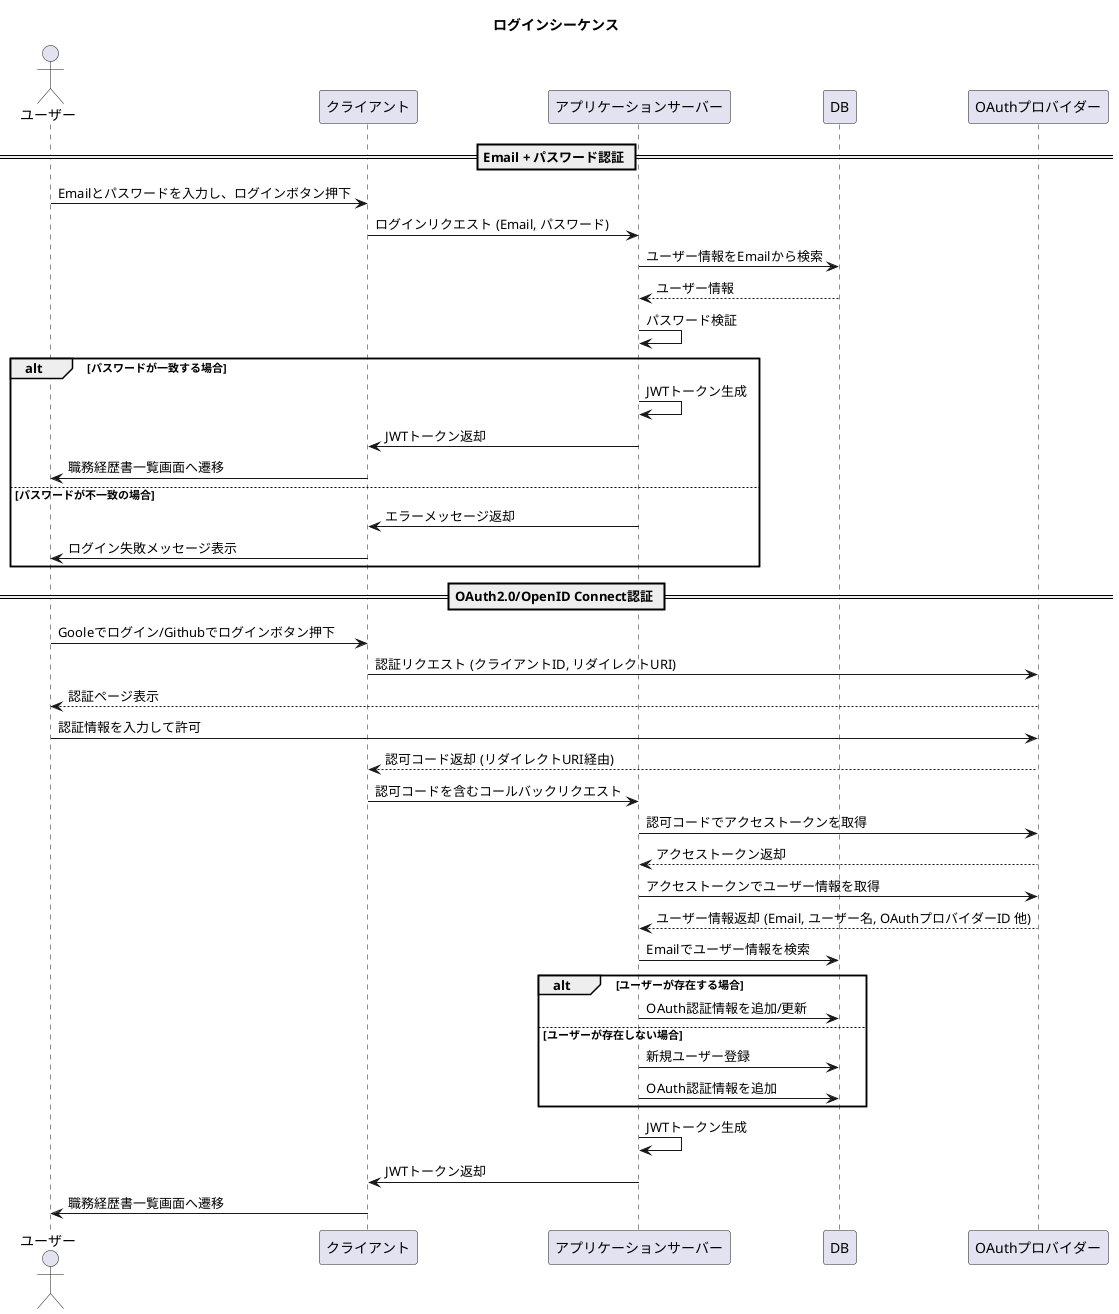 @startuml ログインシーケンス

!define RECTANGLE class

title ログインシーケンス

actor ユーザー
participant クライアント
participant アプリケーションサーバー as サーバー
participant DB
participant OAuthプロバイダー as OAuth

== Email + パスワード認証 ==

ユーザー -> クライアント: Emailとパスワードを入力し、ログインボタン押下
クライアント -> サーバー: ログインリクエスト (Email, パスワード)
サーバー -> DB: ユーザー情報をEmailから検索
DB --> サーバー: ユーザー情報
サーバー -> サーバー: パスワード検証
alt パスワードが一致する場合
    サーバー -> サーバー: JWTトークン生成
    サーバー -> クライアント: JWTトークン返却
    クライアント -> ユーザー: 職務経歴書一覧画面へ遷移
else パスワードが不一致の場合
    サーバー -> クライアント: エラーメッセージ返却
    クライアント -> ユーザー: ログイン失敗メッセージ表示
end

== OAuth2.0/OpenID Connect認証 ==

ユーザー -> クライアント: Gooleでログイン/Githubでログインボタン押下
クライアント -> OAuth: 認証リクエスト (クライアントID, リダイレクトURI)
OAuth --> ユーザー: 認証ページ表示
ユーザー -> OAuth: 認証情報を入力して許可
OAuth --> クライアント: 認可コード返却 (リダイレクトURI経由)
クライアント -> サーバー: 認可コードを含むコールバックリクエスト
サーバー -> OAuth: 認可コードでアクセストークンを取得
OAuth --> サーバー: アクセストークン返却
サーバー -> OAuth: アクセストークンでユーザー情報を取得
OAuth --> サーバー: ユーザー情報返却 (Email, ユーザー名, OAuthプロバイダーID 他)
サーバー -> DB: Emailでユーザー情報を検索
alt ユーザーが存在する場合
    サーバー -> DB: OAuth認証情報を追加/更新
else ユーザーが存在しない場合
    サーバー -> DB: 新規ユーザー登録
    サーバー -> DB: OAuth認証情報を追加
end
サーバー -> サーバー: JWTトークン生成
サーバー -> クライアント: JWTトークン返却
クライアント -> ユーザー: 職務経歴書一覧画面へ遷移

@enduml
